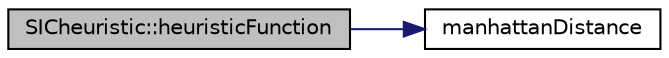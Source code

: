 digraph "SICheuristic::heuristicFunction"
{
 // INTERACTIVE_SVG=YES
 // LATEX_PDF_SIZE
  edge [fontname="Helvetica",fontsize="10",labelfontname="Helvetica",labelfontsize="10"];
  node [fontname="Helvetica",fontsize="10",shape=record];
  rankdir="LR";
  Node1 [label="SICheuristic::heuristicFunction",height=0.2,width=0.4,color="black", fillcolor="grey75", style="filled", fontcolor="black",tooltip=" "];
  Node1 -> Node2 [color="midnightblue",fontsize="10",style="solid",fontname="Helvetica"];
  Node2 [label="manhattanDistance",height=0.2,width=0.4,color="black", fillcolor="white", style="filled",URL="$HeuristicManhattan_8h.html#a8b0cd05d8e7cb8bb66dddeb95a90f153",tooltip=" "];
}
